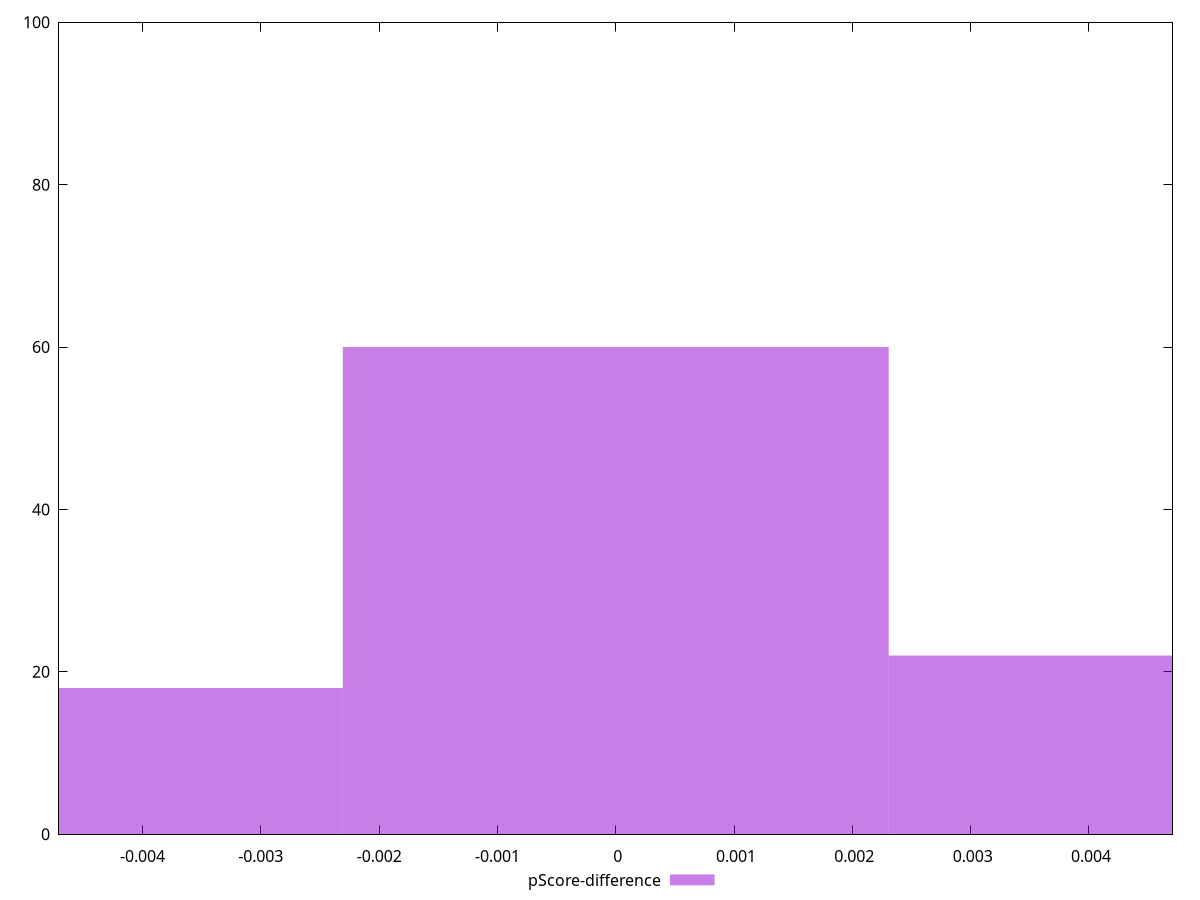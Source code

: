 reset

$pScoreDifference <<EOF
0 60
0.0046140273780530755 22
-0.0046140273780530755 18
EOF

set key outside below
set boxwidth 0.0046140273780530755
set xrange [-0.004705882352941192:0.004705882352941171]
set yrange [0:100]
set trange [0:100]
set style fill transparent solid 0.5 noborder
set terminal svg size 640, 490 enhanced background rgb 'white'
set output "report_00009_2021-02-08T22-37-41.559Z/unused-javascript/samples/pages/pScore-difference/histogram.svg"

plot $pScoreDifference title "pScore-difference" with boxes

reset
